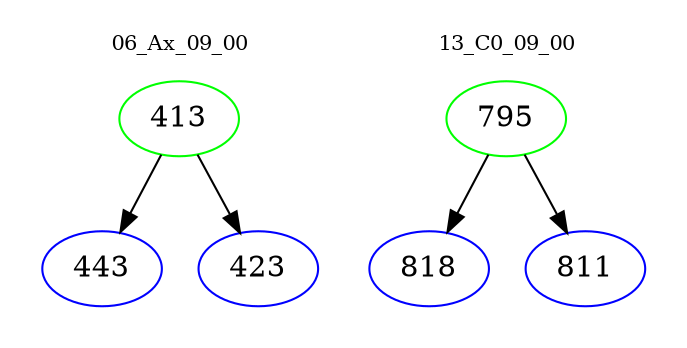 digraph{
subgraph cluster_0 {
color = white
label = "06_Ax_09_00";
fontsize=10;
T0_413 [label="413", color="green"]
T0_413 -> T0_443 [color="black"]
T0_443 [label="443", color="blue"]
T0_413 -> T0_423 [color="black"]
T0_423 [label="423", color="blue"]
}
subgraph cluster_1 {
color = white
label = "13_C0_09_00";
fontsize=10;
T1_795 [label="795", color="green"]
T1_795 -> T1_818 [color="black"]
T1_818 [label="818", color="blue"]
T1_795 -> T1_811 [color="black"]
T1_811 [label="811", color="blue"]
}
}
